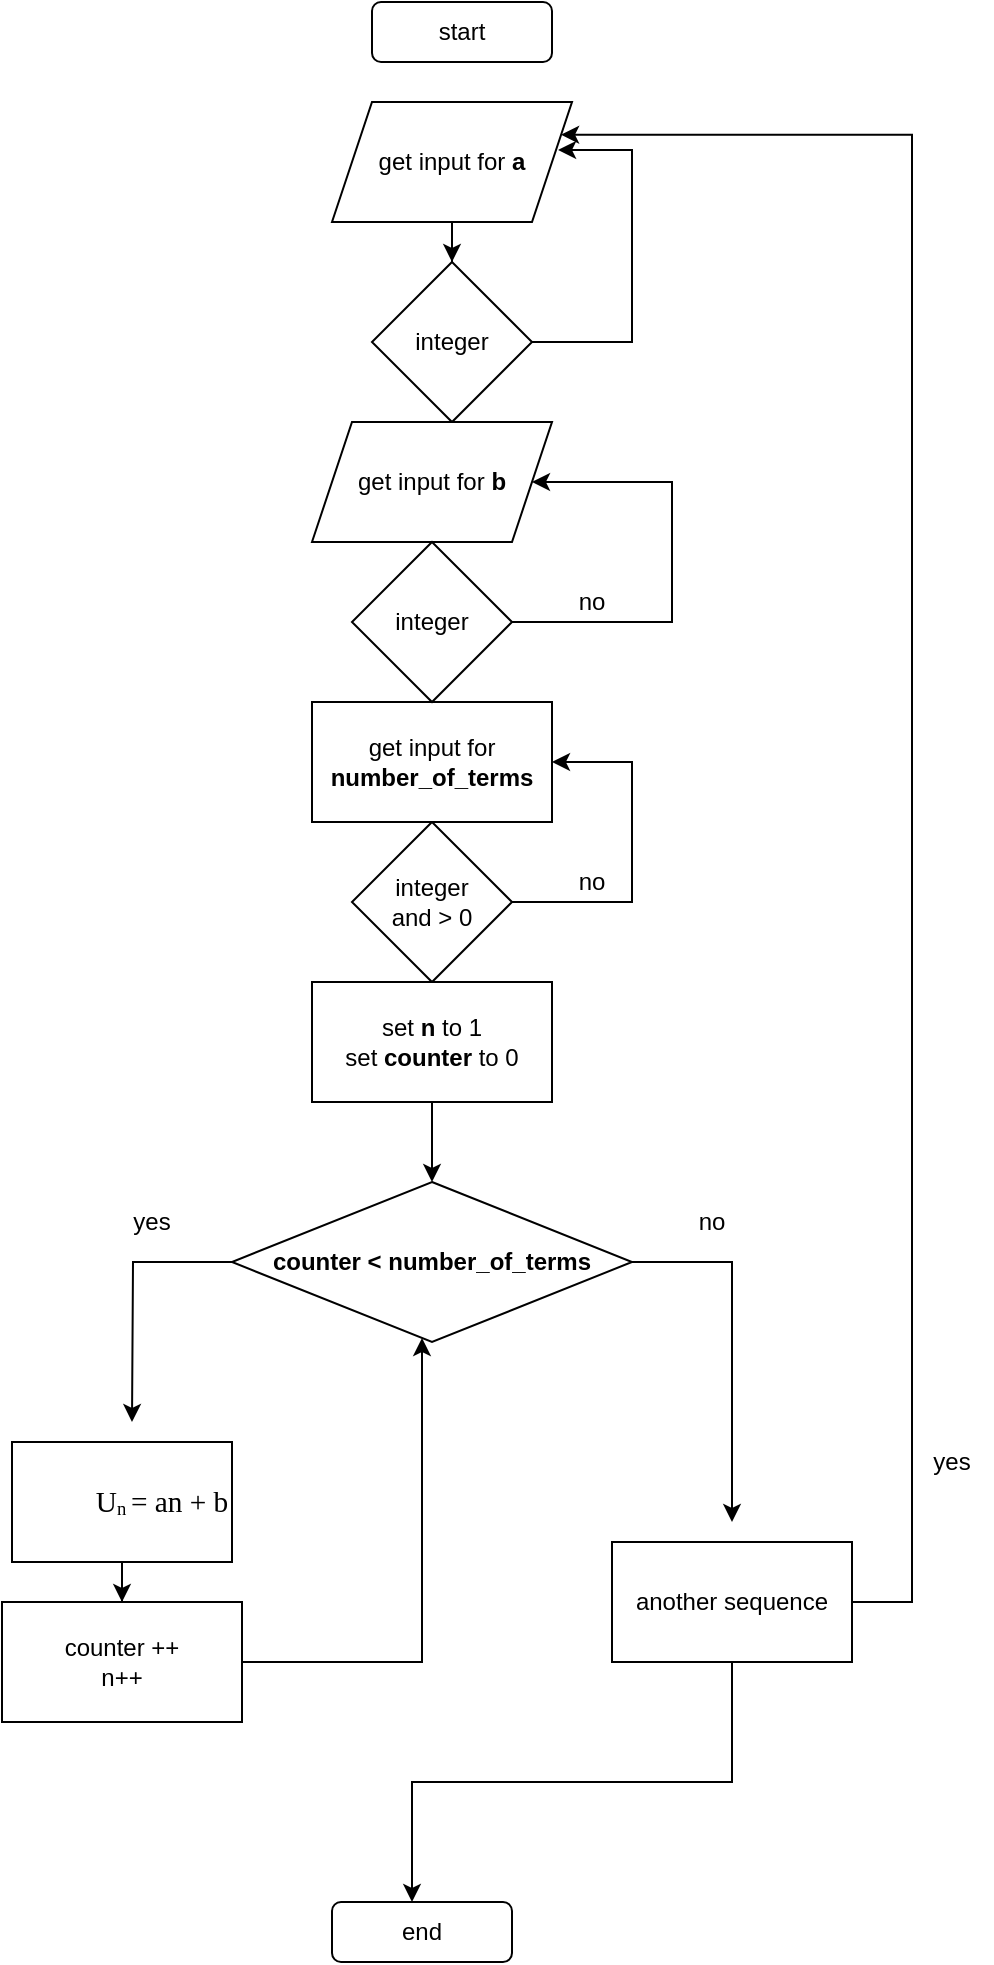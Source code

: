 <mxfile version="13.10.0" type="github"><diagram id="uVBDujzfq1OSq2xYW2Sn" name="Page-1"><mxGraphModel dx="1351" dy="961" grid="1" gridSize="10" guides="1" tooltips="1" connect="1" arrows="1" fold="1" page="1" pageScale="1" pageWidth="850" pageHeight="1100" math="0" shadow="0"><root><mxCell id="0"/><mxCell id="1" parent="0"/><mxCell id="eV9TEMMrfFeuhhtjxHpH-2" value="start" style="rounded=1;whiteSpace=wrap;html=1;" vertex="1" parent="1"><mxGeometry x="370" y="20" width="90" height="30" as="geometry"/></mxCell><mxCell id="eV9TEMMrfFeuhhtjxHpH-30" style="edgeStyle=orthogonalEdgeStyle;rounded=0;orthogonalLoop=1;jettySize=auto;html=1;" edge="1" parent="1" source="eV9TEMMrfFeuhhtjxHpH-3" target="eV9TEMMrfFeuhhtjxHpH-4"><mxGeometry relative="1" as="geometry"/></mxCell><mxCell id="eV9TEMMrfFeuhhtjxHpH-3" value="get input for &lt;b&gt;a&lt;/b&gt;" style="shape=parallelogram;perimeter=parallelogramPerimeter;whiteSpace=wrap;html=1;fixedSize=1;" vertex="1" parent="1"><mxGeometry x="350" y="70" width="120" height="60" as="geometry"/></mxCell><mxCell id="eV9TEMMrfFeuhhtjxHpH-28" style="edgeStyle=orthogonalEdgeStyle;rounded=0;orthogonalLoop=1;jettySize=auto;html=1;entryX=0.942;entryY=0.4;entryDx=0;entryDy=0;entryPerimeter=0;" edge="1" parent="1" source="eV9TEMMrfFeuhhtjxHpH-4" target="eV9TEMMrfFeuhhtjxHpH-3"><mxGeometry relative="1" as="geometry"><Array as="points"><mxPoint x="500" y="190"/><mxPoint x="500" y="94"/></Array></mxGeometry></mxCell><mxCell id="eV9TEMMrfFeuhhtjxHpH-4" value="integer" style="rhombus;whiteSpace=wrap;html=1;" vertex="1" parent="1"><mxGeometry x="370" y="150" width="80" height="80" as="geometry"/></mxCell><mxCell id="eV9TEMMrfFeuhhtjxHpH-5" value="get input for &lt;b&gt;b&lt;/b&gt;" style="shape=parallelogram;perimeter=parallelogramPerimeter;whiteSpace=wrap;html=1;fixedSize=1;" vertex="1" parent="1"><mxGeometry x="340" y="230" width="120" height="60" as="geometry"/></mxCell><mxCell id="eV9TEMMrfFeuhhtjxHpH-36" style="edgeStyle=orthogonalEdgeStyle;rounded=0;orthogonalLoop=1;jettySize=auto;html=1;entryX=1;entryY=0.5;entryDx=0;entryDy=0;" edge="1" parent="1" source="eV9TEMMrfFeuhhtjxHpH-6" target="eV9TEMMrfFeuhhtjxHpH-9"><mxGeometry relative="1" as="geometry"><Array as="points"><mxPoint x="500" y="470"/><mxPoint x="500" y="400"/></Array></mxGeometry></mxCell><mxCell id="eV9TEMMrfFeuhhtjxHpH-6" value="integer&lt;br&gt;and &amp;gt; 0" style="rhombus;whiteSpace=wrap;html=1;" vertex="1" parent="1"><mxGeometry x="360" y="430" width="80" height="80" as="geometry"/></mxCell><mxCell id="eV9TEMMrfFeuhhtjxHpH-37" style="edgeStyle=orthogonalEdgeStyle;rounded=0;orthogonalLoop=1;jettySize=auto;html=1;entryX=0.5;entryY=0;entryDx=0;entryDy=0;" edge="1" parent="1" source="eV9TEMMrfFeuhhtjxHpH-7" target="eV9TEMMrfFeuhhtjxHpH-14"><mxGeometry relative="1" as="geometry"/></mxCell><mxCell id="eV9TEMMrfFeuhhtjxHpH-7" value="set &lt;b&gt;n&lt;/b&gt; to 1&lt;br&gt;set &lt;b&gt;counter&lt;/b&gt; to 0" style="rounded=0;whiteSpace=wrap;html=1;" vertex="1" parent="1"><mxGeometry x="340" y="510" width="120" height="60" as="geometry"/></mxCell><mxCell id="eV9TEMMrfFeuhhtjxHpH-9" value="get input for &lt;b&gt;number_of_terms&lt;/b&gt;" style="rounded=0;whiteSpace=wrap;html=1;" vertex="1" parent="1"><mxGeometry x="340" y="370" width="120" height="60" as="geometry"/></mxCell><mxCell id="eV9TEMMrfFeuhhtjxHpH-32" style="edgeStyle=orthogonalEdgeStyle;rounded=0;orthogonalLoop=1;jettySize=auto;html=1;" edge="1" parent="1" source="eV9TEMMrfFeuhhtjxHpH-10" target="eV9TEMMrfFeuhhtjxHpH-5"><mxGeometry relative="1" as="geometry"><mxPoint x="520" y="260" as="targetPoint"/><Array as="points"><mxPoint x="520" y="330"/><mxPoint x="520" y="260"/></Array></mxGeometry></mxCell><mxCell id="eV9TEMMrfFeuhhtjxHpH-10" value="integer" style="rhombus;whiteSpace=wrap;html=1;" vertex="1" parent="1"><mxGeometry x="360" y="290" width="80" height="80" as="geometry"/></mxCell><mxCell id="eV9TEMMrfFeuhhtjxHpH-18" style="edgeStyle=orthogonalEdgeStyle;rounded=0;orthogonalLoop=1;jettySize=auto;html=1;entryX=0.5;entryY=0;entryDx=0;entryDy=0;" edge="1" parent="1" source="eV9TEMMrfFeuhhtjxHpH-11" target="eV9TEMMrfFeuhhtjxHpH-17"><mxGeometry relative="1" as="geometry"/></mxCell><mxCell id="eV9TEMMrfFeuhhtjxHpH-11" value="&lt;meta charset=&quot;utf-8&quot;&gt;&lt;div class=&quot;page&quot; title=&quot;Page 1&quot; style=&quot;color: rgb(0, 0, 0); font-style: normal; font-weight: normal; letter-spacing: normal; text-indent: 0px; text-transform: none; word-spacing: 0px; text-decoration: none;&quot;&gt;&lt;div class=&quot;layoutArea&quot;&gt;&lt;div class=&quot;column&quot;&gt;&lt;ul style=&quot;list-style-type: none&quot;&gt;&lt;li&gt;&lt;p&gt;&lt;span style=&quot;font-size: 11pt ; font-family: &amp;quot;calibri&amp;quot;&quot;&gt;U&lt;/span&gt;&lt;span style=&quot;font-size: 7pt ; font-family: &amp;quot;calibri&amp;quot; ; vertical-align: -1pt&quot;&gt;n&lt;span class=&quot;Apple-converted-space&quot;&gt;&amp;nbsp;&lt;/span&gt;&lt;/span&gt;&lt;span style=&quot;font-size: 11pt ; font-family: &amp;quot;calibri&amp;quot;&quot;&gt;= an + b&lt;/span&gt;&lt;/p&gt;&lt;/li&gt;&lt;/ul&gt;&lt;/div&gt;&lt;/div&gt;&lt;/div&gt;" style="rounded=0;whiteSpace=wrap;html=1;" vertex="1" parent="1"><mxGeometry x="190" y="740" width="110" height="60" as="geometry"/></mxCell><mxCell id="eV9TEMMrfFeuhhtjxHpH-15" style="edgeStyle=orthogonalEdgeStyle;rounded=0;orthogonalLoop=1;jettySize=auto;html=1;" edge="1" parent="1" source="eV9TEMMrfFeuhhtjxHpH-14"><mxGeometry relative="1" as="geometry"><mxPoint x="250" y="730" as="targetPoint"/></mxGeometry></mxCell><mxCell id="eV9TEMMrfFeuhhtjxHpH-16" style="edgeStyle=orthogonalEdgeStyle;rounded=0;orthogonalLoop=1;jettySize=auto;html=1;" edge="1" parent="1" source="eV9TEMMrfFeuhhtjxHpH-14"><mxGeometry relative="1" as="geometry"><mxPoint x="550" y="780" as="targetPoint"/><Array as="points"><mxPoint x="550" y="720"/><mxPoint x="550" y="770"/></Array></mxGeometry></mxCell><mxCell id="eV9TEMMrfFeuhhtjxHpH-14" value="&lt;b&gt;counter &amp;lt; number_of_terms&lt;/b&gt;" style="rhombus;whiteSpace=wrap;html=1;" vertex="1" parent="1"><mxGeometry x="300" y="610" width="200" height="80" as="geometry"/></mxCell><mxCell id="eV9TEMMrfFeuhhtjxHpH-19" style="edgeStyle=orthogonalEdgeStyle;rounded=0;orthogonalLoop=1;jettySize=auto;html=1;" edge="1" parent="1" source="eV9TEMMrfFeuhhtjxHpH-17" target="eV9TEMMrfFeuhhtjxHpH-14"><mxGeometry relative="1" as="geometry"><Array as="points"><mxPoint x="395" y="850"/></Array></mxGeometry></mxCell><mxCell id="eV9TEMMrfFeuhhtjxHpH-17" value="counter ++&lt;br&gt;n++" style="rounded=0;whiteSpace=wrap;html=1;" vertex="1" parent="1"><mxGeometry x="185" y="820" width="120" height="60" as="geometry"/></mxCell><mxCell id="eV9TEMMrfFeuhhtjxHpH-20" value="yes" style="text;html=1;strokeColor=none;fillColor=none;align=center;verticalAlign=middle;whiteSpace=wrap;rounded=0;" vertex="1" parent="1"><mxGeometry x="240" y="620" width="40" height="20" as="geometry"/></mxCell><mxCell id="eV9TEMMrfFeuhhtjxHpH-21" value="no" style="text;html=1;strokeColor=none;fillColor=none;align=center;verticalAlign=middle;whiteSpace=wrap;rounded=0;" vertex="1" parent="1"><mxGeometry x="520" y="620" width="40" height="20" as="geometry"/></mxCell><mxCell id="eV9TEMMrfFeuhhtjxHpH-24" style="edgeStyle=orthogonalEdgeStyle;rounded=0;orthogonalLoop=1;jettySize=auto;html=1;entryX=1;entryY=0.25;entryDx=0;entryDy=0;" edge="1" parent="1" source="eV9TEMMrfFeuhhtjxHpH-23" target="eV9TEMMrfFeuhhtjxHpH-3"><mxGeometry relative="1" as="geometry"><mxPoint x="670" y="100" as="targetPoint"/><Array as="points"><mxPoint x="640" y="820"/><mxPoint x="640" y="86"/></Array></mxGeometry></mxCell><mxCell id="eV9TEMMrfFeuhhtjxHpH-26" style="edgeStyle=orthogonalEdgeStyle;rounded=0;orthogonalLoop=1;jettySize=auto;html=1;" edge="1" parent="1" source="eV9TEMMrfFeuhhtjxHpH-23"><mxGeometry relative="1" as="geometry"><mxPoint x="390" y="970" as="targetPoint"/><Array as="points"><mxPoint x="550" y="910"/><mxPoint x="390" y="910"/></Array></mxGeometry></mxCell><mxCell id="eV9TEMMrfFeuhhtjxHpH-23" value="another sequence" style="rounded=0;whiteSpace=wrap;html=1;" vertex="1" parent="1"><mxGeometry x="490" y="790" width="120" height="60" as="geometry"/></mxCell><mxCell id="eV9TEMMrfFeuhhtjxHpH-25" value="yes" style="text;html=1;strokeColor=none;fillColor=none;align=center;verticalAlign=middle;whiteSpace=wrap;rounded=0;" vertex="1" parent="1"><mxGeometry x="640" y="740" width="40" height="20" as="geometry"/></mxCell><mxCell id="eV9TEMMrfFeuhhtjxHpH-27" value="end" style="rounded=1;whiteSpace=wrap;html=1;" vertex="1" parent="1"><mxGeometry x="350" y="970" width="90" height="30" as="geometry"/></mxCell><mxCell id="eV9TEMMrfFeuhhtjxHpH-33" value="no" style="text;html=1;strokeColor=none;fillColor=none;align=center;verticalAlign=middle;whiteSpace=wrap;rounded=0;" vertex="1" parent="1"><mxGeometry x="460" y="310" width="40" height="20" as="geometry"/></mxCell><mxCell id="eV9TEMMrfFeuhhtjxHpH-35" value="no" style="text;html=1;strokeColor=none;fillColor=none;align=center;verticalAlign=middle;whiteSpace=wrap;rounded=0;" vertex="1" parent="1"><mxGeometry x="460" y="450" width="40" height="20" as="geometry"/></mxCell></root></mxGraphModel></diagram></mxfile>